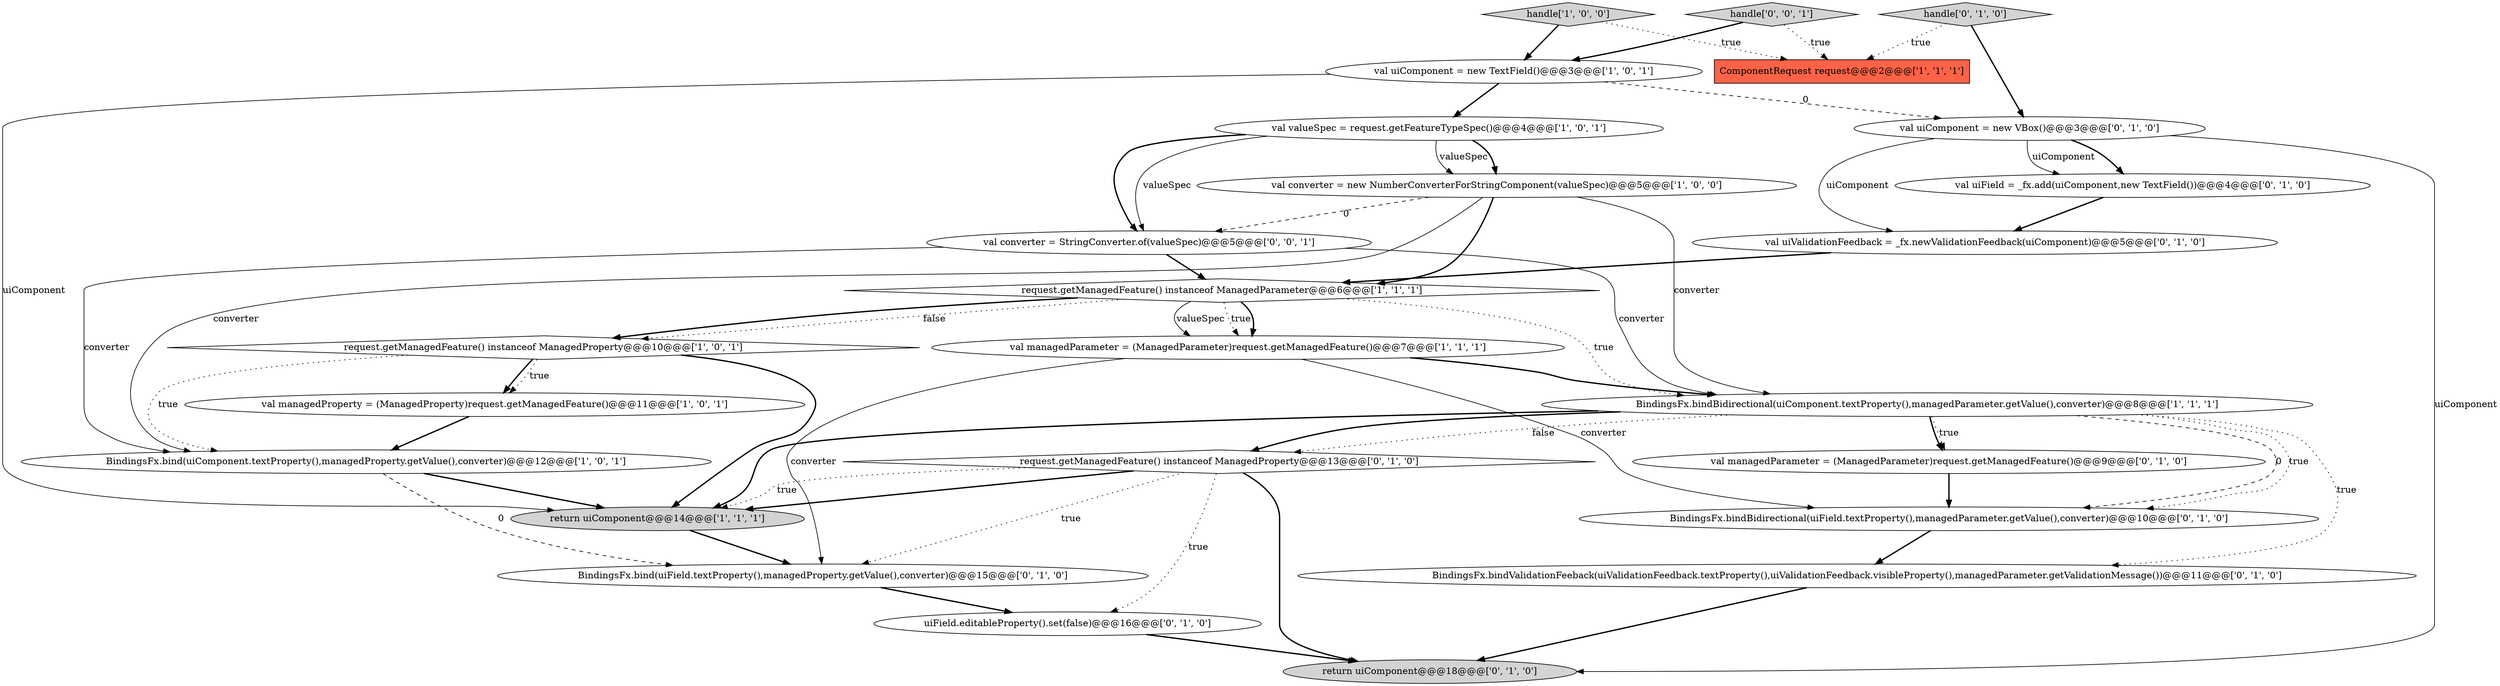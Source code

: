digraph {
14 [style = filled, label = "val uiValidationFeedback = _fx.newValidationFeedback(uiComponent)@@@5@@@['0', '1', '0']", fillcolor = white, shape = ellipse image = "AAA1AAABBB2BBB"];
20 [style = filled, label = "request.getManagedFeature() instanceof ManagedProperty@@@13@@@['0', '1', '0']", fillcolor = white, shape = diamond image = "AAA0AAABBB2BBB"];
13 [style = filled, label = "val managedParameter = (ManagedParameter)request.getManagedFeature()@@@9@@@['0', '1', '0']", fillcolor = white, shape = ellipse image = "AAA0AAABBB2BBB"];
10 [style = filled, label = "BindingsFx.bindBidirectional(uiComponent.textProperty(),managedParameter.getValue(),converter)@@@8@@@['1', '1', '1']", fillcolor = white, shape = ellipse image = "AAA0AAABBB1BBB"];
2 [style = filled, label = "val managedParameter = (ManagedParameter)request.getManagedFeature()@@@7@@@['1', '1', '1']", fillcolor = white, shape = ellipse image = "AAA0AAABBB1BBB"];
6 [style = filled, label = "ComponentRequest request@@@2@@@['1', '1', '1']", fillcolor = tomato, shape = box image = "AAA0AAABBB1BBB"];
9 [style = filled, label = "val converter = new NumberConverterForStringComponent(valueSpec)@@@5@@@['1', '0', '0']", fillcolor = white, shape = ellipse image = "AAA0AAABBB1BBB"];
3 [style = filled, label = "val valueSpec = request.getFeatureTypeSpec()@@@4@@@['1', '0', '1']", fillcolor = white, shape = ellipse image = "AAA0AAABBB1BBB"];
4 [style = filled, label = "request.getManagedFeature() instanceof ManagedProperty@@@10@@@['1', '0', '1']", fillcolor = white, shape = diamond image = "AAA0AAABBB1BBB"];
23 [style = filled, label = "val converter = StringConverter.of(valueSpec)@@@5@@@['0', '0', '1']", fillcolor = white, shape = ellipse image = "AAA0AAABBB3BBB"];
16 [style = filled, label = "uiField.editableProperty().set(false)@@@16@@@['0', '1', '0']", fillcolor = white, shape = ellipse image = "AAA1AAABBB2BBB"];
8 [style = filled, label = "val managedProperty = (ManagedProperty)request.getManagedFeature()@@@11@@@['1', '0', '1']", fillcolor = white, shape = ellipse image = "AAA0AAABBB1BBB"];
22 [style = filled, label = "handle['0', '1', '0']", fillcolor = lightgray, shape = diamond image = "AAA0AAABBB2BBB"];
7 [style = filled, label = "handle['1', '0', '0']", fillcolor = lightgray, shape = diamond image = "AAA0AAABBB1BBB"];
17 [style = filled, label = "BindingsFx.bind(uiField.textProperty(),managedProperty.getValue(),converter)@@@15@@@['0', '1', '0']", fillcolor = white, shape = ellipse image = "AAA1AAABBB2BBB"];
1 [style = filled, label = "val uiComponent = new TextField()@@@3@@@['1', '0', '1']", fillcolor = white, shape = ellipse image = "AAA0AAABBB1BBB"];
18 [style = filled, label = "BindingsFx.bindBidirectional(uiField.textProperty(),managedParameter.getValue(),converter)@@@10@@@['0', '1', '0']", fillcolor = white, shape = ellipse image = "AAA1AAABBB2BBB"];
15 [style = filled, label = "BindingsFx.bindValidationFeeback(uiValidationFeedback.textProperty(),uiValidationFeedback.visibleProperty(),managedParameter.getValidationMessage())@@@11@@@['0', '1', '0']", fillcolor = white, shape = ellipse image = "AAA1AAABBB2BBB"];
12 [style = filled, label = "return uiComponent@@@18@@@['0', '1', '0']", fillcolor = lightgray, shape = ellipse image = "AAA0AAABBB2BBB"];
24 [style = filled, label = "handle['0', '0', '1']", fillcolor = lightgray, shape = diamond image = "AAA0AAABBB3BBB"];
5 [style = filled, label = "BindingsFx.bind(uiComponent.textProperty(),managedProperty.getValue(),converter)@@@12@@@['1', '0', '1']", fillcolor = white, shape = ellipse image = "AAA0AAABBB1BBB"];
19 [style = filled, label = "val uiField = _fx.add(uiComponent,new TextField())@@@4@@@['0', '1', '0']", fillcolor = white, shape = ellipse image = "AAA1AAABBB2BBB"];
11 [style = filled, label = "request.getManagedFeature() instanceof ManagedParameter@@@6@@@['1', '1', '1']", fillcolor = white, shape = diamond image = "AAA0AAABBB1BBB"];
0 [style = filled, label = "return uiComponent@@@14@@@['1', '1', '1']", fillcolor = lightgray, shape = ellipse image = "AAA0AAABBB1BBB"];
21 [style = filled, label = "val uiComponent = new VBox()@@@3@@@['0', '1', '0']", fillcolor = white, shape = ellipse image = "AAA1AAABBB2BBB"];
21->12 [style = solid, label="uiComponent"];
10->20 [style = bold, label=""];
11->4 [style = bold, label=""];
11->2 [style = dotted, label="true"];
10->13 [style = dotted, label="true"];
9->11 [style = bold, label=""];
8->5 [style = bold, label=""];
11->10 [style = dotted, label="true"];
10->18 [style = dashed, label="0"];
9->10 [style = solid, label="converter"];
15->12 [style = bold, label=""];
11->4 [style = dotted, label="false"];
20->17 [style = dotted, label="true"];
1->21 [style = dashed, label="0"];
2->10 [style = bold, label=""];
4->8 [style = bold, label=""];
23->11 [style = bold, label=""];
1->0 [style = solid, label="uiComponent"];
14->11 [style = bold, label=""];
2->18 [style = solid, label="converter"];
20->16 [style = dotted, label="true"];
13->18 [style = bold, label=""];
11->2 [style = bold, label=""];
23->5 [style = solid, label="converter"];
7->6 [style = dotted, label="true"];
4->8 [style = dotted, label="true"];
24->1 [style = bold, label=""];
21->14 [style = solid, label="uiComponent"];
20->0 [style = dotted, label="true"];
16->12 [style = bold, label=""];
3->23 [style = bold, label=""];
5->0 [style = bold, label=""];
1->3 [style = bold, label=""];
21->19 [style = bold, label=""];
3->9 [style = solid, label="valueSpec"];
21->19 [style = solid, label="uiComponent"];
10->18 [style = dotted, label="true"];
10->13 [style = bold, label=""];
11->2 [style = solid, label="valueSpec"];
3->9 [style = bold, label=""];
3->23 [style = solid, label="valueSpec"];
22->6 [style = dotted, label="true"];
0->17 [style = bold, label=""];
9->23 [style = dashed, label="0"];
4->5 [style = dotted, label="true"];
23->10 [style = solid, label="converter"];
10->20 [style = dotted, label="false"];
2->17 [style = solid, label="converter"];
19->14 [style = bold, label=""];
7->1 [style = bold, label=""];
22->21 [style = bold, label=""];
20->0 [style = bold, label=""];
10->15 [style = dotted, label="true"];
17->16 [style = bold, label=""];
5->17 [style = dashed, label="0"];
20->12 [style = bold, label=""];
9->5 [style = solid, label="converter"];
10->0 [style = bold, label=""];
4->0 [style = bold, label=""];
24->6 [style = dotted, label="true"];
18->15 [style = bold, label=""];
}
